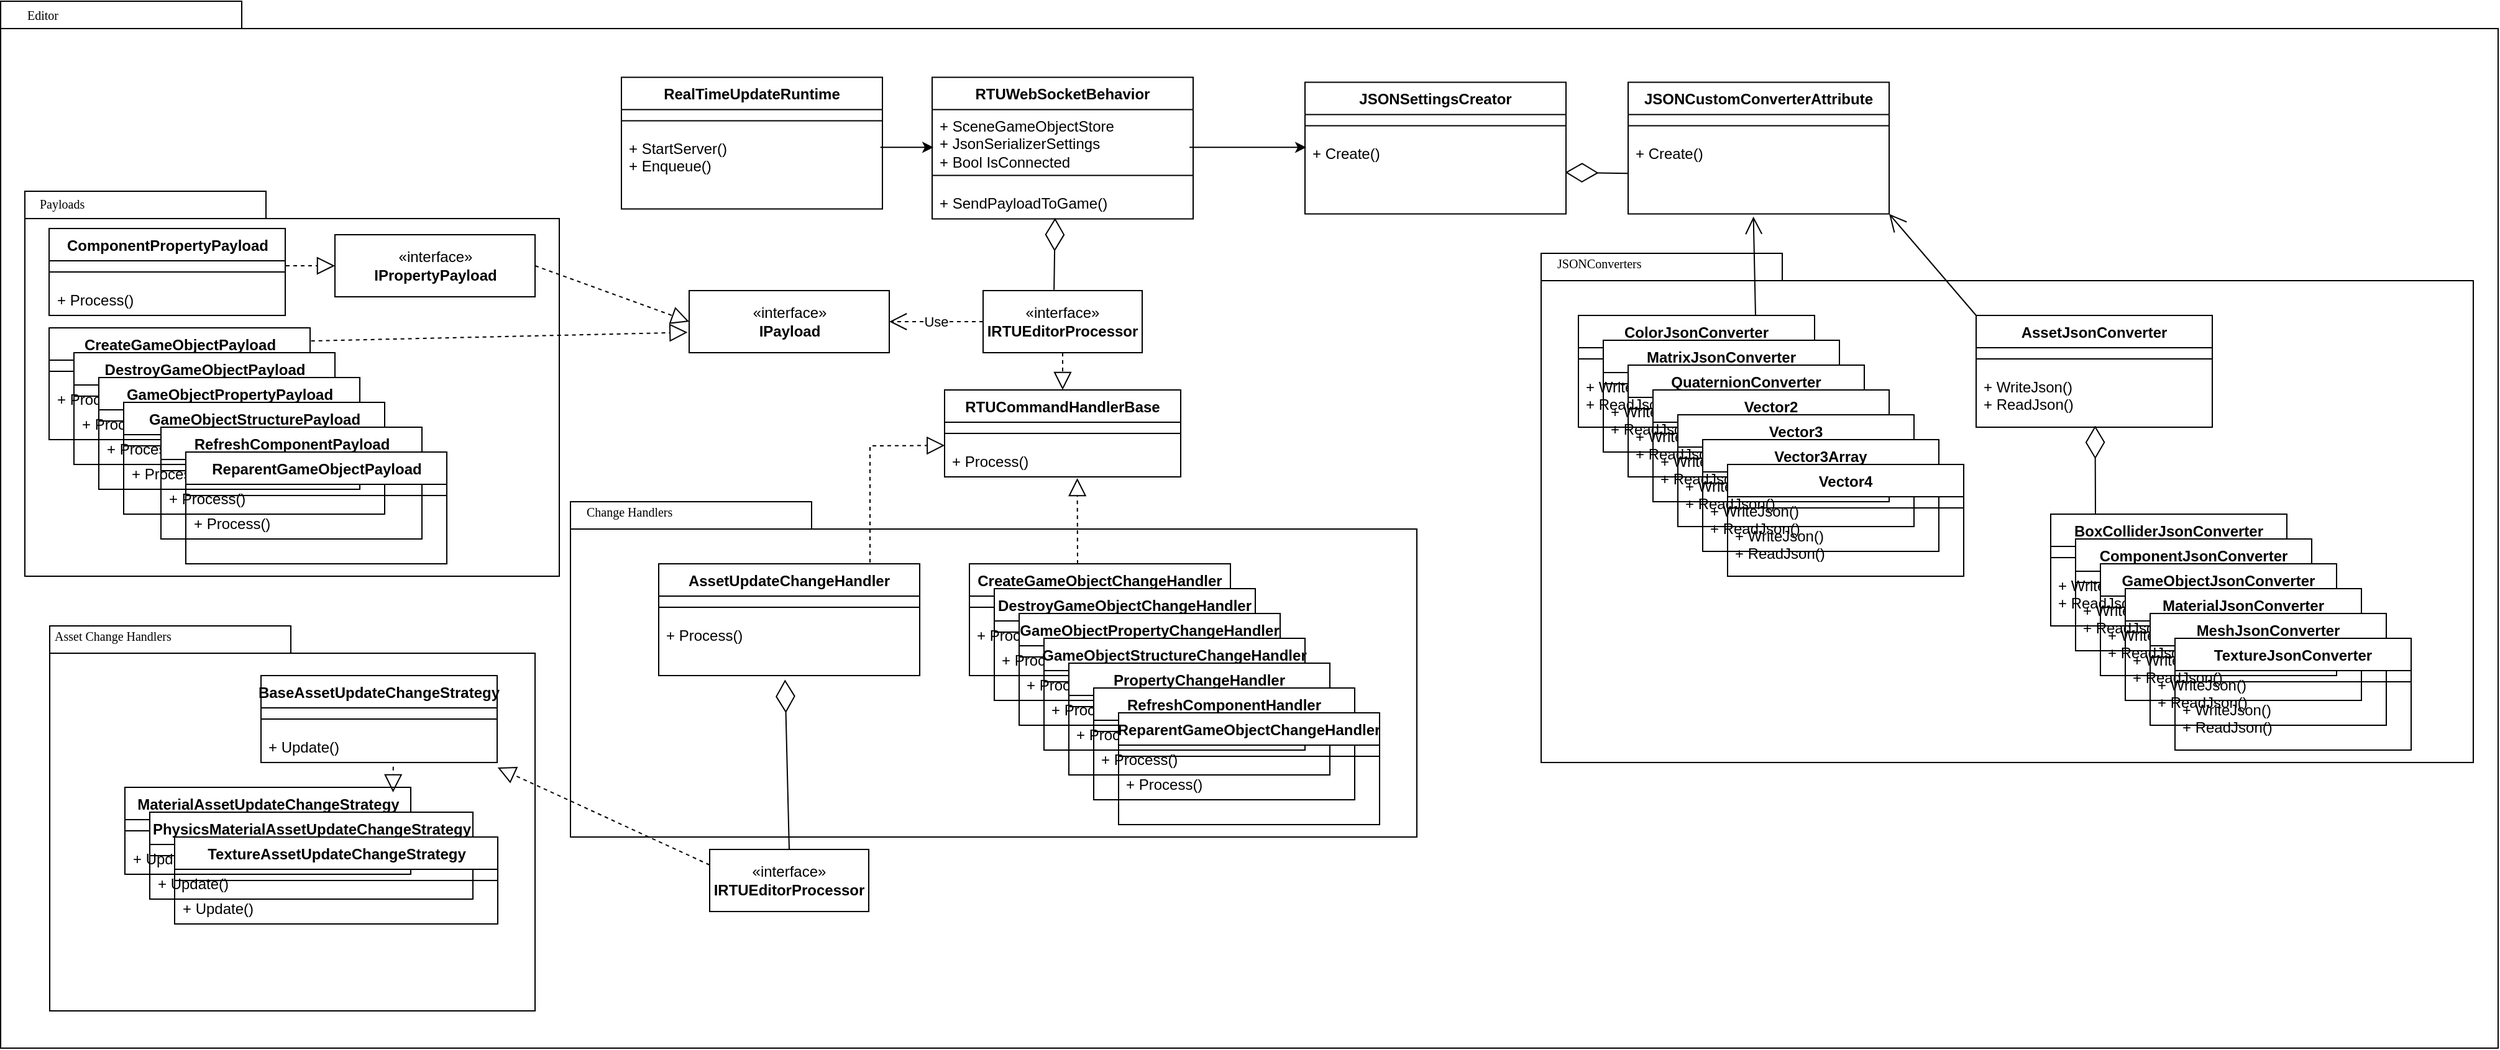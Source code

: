 <mxfile version="26.0.10">
  <diagram name="Page-1" id="b5b7bab2-c9e2-2cf4-8b2a-24fd1a2a6d21">
    <mxGraphModel dx="3790" dy="1629" grid="1" gridSize="10" guides="1" tooltips="1" connect="1" arrows="1" fold="1" page="1" pageScale="1" pageWidth="827" pageHeight="1169" background="none" math="0" shadow="0">
      <root>
        <mxCell id="0" />
        <mxCell id="1" parent="0" />
        <mxCell id="WaQflnwVFew0q5h23o7o-113" value="" style="shape=folder;fontStyle=1;spacingTop=10;tabWidth=194;tabHeight=22;tabPosition=left;html=1;rounded=0;shadow=0;comic=0;labelBackgroundColor=none;strokeWidth=1;fillColor=none;fontFamily=Verdana;fontSize=10;align=center;movable=1;resizable=1;rotatable=1;deletable=1;editable=1;locked=0;connectable=1;" vertex="1" parent="1">
          <mxGeometry x="-270" y="580" width="390.5" height="310" as="geometry" />
        </mxCell>
        <mxCell id="WaQflnwVFew0q5h23o7o-195" value="" style="shape=folder;fontStyle=1;spacingTop=10;tabWidth=194;tabHeight=22;tabPosition=left;html=1;rounded=0;shadow=0;comic=0;labelBackgroundColor=none;strokeWidth=1;fillColor=none;fontFamily=Verdana;fontSize=10;align=center;movable=0;resizable=0;rotatable=0;deletable=0;editable=0;locked=1;connectable=0;" vertex="1" parent="1">
          <mxGeometry x="930" y="280" width="750" height="410" as="geometry" />
        </mxCell>
        <mxCell id="WaQflnwVFew0q5h23o7o-71" value="" style="shape=folder;fontStyle=1;spacingTop=10;tabWidth=194;tabHeight=22;tabPosition=left;html=1;rounded=0;shadow=0;comic=0;labelBackgroundColor=none;strokeWidth=1;fillColor=none;fontFamily=Verdana;fontSize=10;align=center;movable=1;resizable=1;rotatable=1;deletable=1;editable=1;locked=0;connectable=1;" vertex="1" parent="1">
          <mxGeometry x="149" y="480" width="681" height="270" as="geometry" />
        </mxCell>
        <mxCell id="6e0c8c40b5770093-73" value="Editor" style="text;html=1;align=left;verticalAlign=top;spacingTop=-4;fontSize=10;fontFamily=Verdana" parent="1" vertex="1">
          <mxGeometry x="-290.5" y="80" width="130" height="20" as="geometry" />
        </mxCell>
        <mxCell id="B_j9U9ZkKT3MH9YH2jLF-1" value="RTUWebSocketBehavior" style="swimlane;fontStyle=1;align=center;verticalAlign=top;childLayout=stackLayout;horizontal=1;startSize=26;horizontalStack=0;resizeParent=1;resizeParentMax=0;resizeLast=0;collapsible=1;marginBottom=0;whiteSpace=wrap;html=1;" parent="1" vertex="1">
          <mxGeometry x="440" y="138.25" width="210" height="114" as="geometry" />
        </mxCell>
        <mxCell id="B_j9U9ZkKT3MH9YH2jLF-2" value="+ SceneGameObjectStore&lt;div&gt;+ JsonSerializerSettings&lt;br&gt;&lt;div&gt;+ Bool IsConnected&lt;/div&gt;&lt;/div&gt;" style="text;strokeColor=none;fillColor=none;align=left;verticalAlign=top;spacingLeft=4;spacingRight=4;overflow=hidden;rotatable=0;points=[[0,0.5],[1,0.5]];portConstraint=eastwest;whiteSpace=wrap;html=1;" parent="B_j9U9ZkKT3MH9YH2jLF-1" vertex="1">
          <mxGeometry y="26" width="210" height="44" as="geometry" />
        </mxCell>
        <mxCell id="B_j9U9ZkKT3MH9YH2jLF-3" value="" style="line;strokeWidth=1;fillColor=none;align=left;verticalAlign=middle;spacingTop=-1;spacingLeft=3;spacingRight=3;rotatable=0;labelPosition=right;points=[];portConstraint=eastwest;strokeColor=inherit;" parent="B_j9U9ZkKT3MH9YH2jLF-1" vertex="1">
          <mxGeometry y="70" width="210" height="18" as="geometry" />
        </mxCell>
        <mxCell id="B_j9U9ZkKT3MH9YH2jLF-4" value="+ SendPayloadToGame()" style="text;strokeColor=none;fillColor=none;align=left;verticalAlign=top;spacingLeft=4;spacingRight=4;overflow=hidden;rotatable=0;points=[[0,0.5],[1,0.5]];portConstraint=eastwest;whiteSpace=wrap;html=1;" parent="B_j9U9ZkKT3MH9YH2jLF-1" vertex="1">
          <mxGeometry y="88" width="210" height="26" as="geometry" />
        </mxCell>
        <mxCell id="B_j9U9ZkKT3MH9YH2jLF-9" value="RealTimeUpdateRuntime" style="swimlane;fontStyle=1;align=center;verticalAlign=top;childLayout=stackLayout;horizontal=1;startSize=26;horizontalStack=0;resizeParent=1;resizeParentMax=0;resizeLast=0;collapsible=1;marginBottom=0;whiteSpace=wrap;html=1;" parent="1" vertex="1">
          <mxGeometry x="190" y="138.25" width="210" height="106" as="geometry" />
        </mxCell>
        <mxCell id="B_j9U9ZkKT3MH9YH2jLF-11" value="" style="line;strokeWidth=1;fillColor=none;align=left;verticalAlign=middle;spacingTop=-1;spacingLeft=3;spacingRight=3;rotatable=0;labelPosition=right;points=[];portConstraint=eastwest;strokeColor=inherit;" parent="B_j9U9ZkKT3MH9YH2jLF-9" vertex="1">
          <mxGeometry y="26" width="210" height="18" as="geometry" />
        </mxCell>
        <mxCell id="B_j9U9ZkKT3MH9YH2jLF-12" value="+ StartServer()&lt;div&gt;+&amp;nbsp;Enqueue()&lt;/div&gt;" style="text;strokeColor=none;fillColor=none;align=left;verticalAlign=top;spacingLeft=4;spacingRight=4;overflow=hidden;rotatable=0;points=[[0,0.5],[1,0.5]];portConstraint=eastwest;whiteSpace=wrap;html=1;" parent="B_j9U9ZkKT3MH9YH2jLF-9" vertex="1">
          <mxGeometry y="44" width="210" height="62" as="geometry" />
        </mxCell>
        <mxCell id="YNcN27YD7fx48CAJPcOb-6" value="" style="shape=folder;fontStyle=1;spacingTop=10;tabWidth=194;tabHeight=22;tabPosition=left;html=1;rounded=0;shadow=0;comic=0;labelBackgroundColor=none;strokeWidth=1;fillColor=none;fontFamily=Verdana;fontSize=10;align=center;" parent="1" vertex="1">
          <mxGeometry x="-290" y="230" width="430" height="310" as="geometry" />
        </mxCell>
        <mxCell id="WaQflnwVFew0q5h23o7o-1" value="" style="endArrow=classic;html=1;rounded=0;exitX=0.992;exitY=0.2;exitDx=0;exitDy=0;exitPerimeter=0;entryX=0.005;entryY=0.691;entryDx=0;entryDy=0;entryPerimeter=0;" edge="1" parent="1" source="B_j9U9ZkKT3MH9YH2jLF-12" target="B_j9U9ZkKT3MH9YH2jLF-2">
          <mxGeometry width="50" height="50" relative="1" as="geometry">
            <mxPoint x="720" y="440" as="sourcePoint" />
            <mxPoint x="770" y="390" as="targetPoint" />
          </mxGeometry>
        </mxCell>
        <mxCell id="WaQflnwVFew0q5h23o7o-2" value="" style="endArrow=classic;html=1;rounded=0;exitX=0.986;exitY=0.691;exitDx=0;exitDy=0;exitPerimeter=0;entryX=0.005;entryY=0.136;entryDx=0;entryDy=0;entryPerimeter=0;" edge="1" parent="1" source="B_j9U9ZkKT3MH9YH2jLF-2" target="WaQflnwVFew0q5h23o7o-5">
          <mxGeometry width="50" height="50" relative="1" as="geometry">
            <mxPoint x="720" y="440" as="sourcePoint" />
            <mxPoint x="720" y="200" as="targetPoint" />
          </mxGeometry>
        </mxCell>
        <mxCell id="WaQflnwVFew0q5h23o7o-3" value="JSONSettingsCreator" style="swimlane;fontStyle=1;align=center;verticalAlign=top;childLayout=stackLayout;horizontal=1;startSize=26;horizontalStack=0;resizeParent=1;resizeParentMax=0;resizeLast=0;collapsible=1;marginBottom=0;whiteSpace=wrap;html=1;" vertex="1" parent="1">
          <mxGeometry x="740" y="142.25" width="210" height="106" as="geometry" />
        </mxCell>
        <mxCell id="WaQflnwVFew0q5h23o7o-4" value="" style="line;strokeWidth=1;fillColor=none;align=left;verticalAlign=middle;spacingTop=-1;spacingLeft=3;spacingRight=3;rotatable=0;labelPosition=right;points=[];portConstraint=eastwest;strokeColor=inherit;" vertex="1" parent="WaQflnwVFew0q5h23o7o-3">
          <mxGeometry y="26" width="210" height="18" as="geometry" />
        </mxCell>
        <mxCell id="WaQflnwVFew0q5h23o7o-5" value="+ Create()" style="text;strokeColor=none;fillColor=none;align=left;verticalAlign=top;spacingLeft=4;spacingRight=4;overflow=hidden;rotatable=0;points=[[0,0.5],[1,0.5]];portConstraint=eastwest;whiteSpace=wrap;html=1;" vertex="1" parent="WaQflnwVFew0q5h23o7o-3">
          <mxGeometry y="44" width="210" height="62" as="geometry" />
        </mxCell>
        <mxCell id="WaQflnwVFew0q5h23o7o-7" value="" style="endArrow=diamondThin;endFill=0;endSize=24;html=1;rounded=0;entryX=0.997;entryY=0.461;entryDx=0;entryDy=0;entryPerimeter=0;" edge="1" parent="1" source="WaQflnwVFew0q5h23o7o-10" target="WaQflnwVFew0q5h23o7o-5">
          <mxGeometry width="160" relative="1" as="geometry">
            <mxPoint x="932" y="274" as="sourcePoint" />
            <mxPoint x="934" y="380" as="targetPoint" />
          </mxGeometry>
        </mxCell>
        <mxCell id="WaQflnwVFew0q5h23o7o-8" value="JSONCustomConverterAttribute" style="swimlane;fontStyle=1;align=center;verticalAlign=top;childLayout=stackLayout;horizontal=1;startSize=26;horizontalStack=0;resizeParent=1;resizeParentMax=0;resizeLast=0;collapsible=1;marginBottom=0;whiteSpace=wrap;html=1;" vertex="1" parent="1">
          <mxGeometry x="1000" y="142.25" width="210" height="106" as="geometry" />
        </mxCell>
        <mxCell id="WaQflnwVFew0q5h23o7o-9" value="" style="line;strokeWidth=1;fillColor=none;align=left;verticalAlign=middle;spacingTop=-1;spacingLeft=3;spacingRight=3;rotatable=0;labelPosition=right;points=[];portConstraint=eastwest;strokeColor=inherit;" vertex="1" parent="WaQflnwVFew0q5h23o7o-8">
          <mxGeometry y="26" width="210" height="18" as="geometry" />
        </mxCell>
        <mxCell id="WaQflnwVFew0q5h23o7o-10" value="+ Create()" style="text;strokeColor=none;fillColor=none;align=left;verticalAlign=top;spacingLeft=4;spacingRight=4;overflow=hidden;rotatable=0;points=[[0,0.5],[1,0.5]];portConstraint=eastwest;whiteSpace=wrap;html=1;" vertex="1" parent="WaQflnwVFew0q5h23o7o-8">
          <mxGeometry y="44" width="210" height="62" as="geometry" />
        </mxCell>
        <mxCell id="WaQflnwVFew0q5h23o7o-11" value="«interface»&lt;br&gt;&lt;b&gt;IRTUEditorProcessor&lt;/b&gt;" style="html=1;whiteSpace=wrap;" vertex="1" parent="1">
          <mxGeometry x="481" y="310" width="128" height="50" as="geometry" />
        </mxCell>
        <mxCell id="WaQflnwVFew0q5h23o7o-12" value="" style="endArrow=diamondThin;endFill=0;endSize=24;html=1;rounded=0;entryX=0.471;entryY=0.97;entryDx=0;entryDy=0;entryPerimeter=0;exitX=0.446;exitY=-0.012;exitDx=0;exitDy=0;exitPerimeter=0;" edge="1" parent="1" target="B_j9U9ZkKT3MH9YH2jLF-4" source="WaQflnwVFew0q5h23o7o-11">
          <mxGeometry width="160" relative="1" as="geometry">
            <mxPoint x="610" y="290" as="sourcePoint" />
            <mxPoint x="545" y="320" as="targetPoint" />
          </mxGeometry>
        </mxCell>
        <mxCell id="WaQflnwVFew0q5h23o7o-15" value="" style="endArrow=block;dashed=1;endFill=0;endSize=12;html=1;rounded=0;entryX=0.5;entryY=0;entryDx=0;entryDy=0;exitX=0.5;exitY=1;exitDx=0;exitDy=0;" edge="1" parent="1" source="WaQflnwVFew0q5h23o7o-11" target="WaQflnwVFew0q5h23o7o-16">
          <mxGeometry width="160" relative="1" as="geometry">
            <mxPoint x="527.701" y="323.35" as="sourcePoint" />
            <mxPoint x="538.344" y="400" as="targetPoint" />
          </mxGeometry>
        </mxCell>
        <mxCell id="WaQflnwVFew0q5h23o7o-16" value="RTUCommandHandlerBase" style="swimlane;fontStyle=1;align=center;verticalAlign=top;childLayout=stackLayout;horizontal=1;startSize=26;horizontalStack=0;resizeParent=1;resizeParentMax=0;resizeLast=0;collapsible=1;marginBottom=0;whiteSpace=wrap;html=1;" vertex="1" parent="1">
          <mxGeometry x="450" y="390" width="190" height="70" as="geometry" />
        </mxCell>
        <mxCell id="WaQflnwVFew0q5h23o7o-17" value="" style="line;strokeWidth=1;fillColor=none;align=left;verticalAlign=middle;spacingTop=-1;spacingLeft=3;spacingRight=3;rotatable=0;labelPosition=right;points=[];portConstraint=eastwest;strokeColor=inherit;" vertex="1" parent="WaQflnwVFew0q5h23o7o-16">
          <mxGeometry y="26" width="190" height="18" as="geometry" />
        </mxCell>
        <mxCell id="WaQflnwVFew0q5h23o7o-18" value="+ Process()" style="text;strokeColor=none;fillColor=none;align=left;verticalAlign=top;spacingLeft=4;spacingRight=4;overflow=hidden;rotatable=0;points=[[0,0.5],[1,0.5]];portConstraint=eastwest;whiteSpace=wrap;html=1;" vertex="1" parent="WaQflnwVFew0q5h23o7o-16">
          <mxGeometry y="44" width="190" height="26" as="geometry" />
        </mxCell>
        <mxCell id="WaQflnwVFew0q5h23o7o-19" value="AssetUpdateChangeHandler" style="swimlane;fontStyle=1;align=center;verticalAlign=top;childLayout=stackLayout;horizontal=1;startSize=26;horizontalStack=0;resizeParent=1;resizeParentMax=0;resizeLast=0;collapsible=1;marginBottom=0;whiteSpace=wrap;html=1;" vertex="1" parent="1">
          <mxGeometry x="220" y="530" width="210" height="90" as="geometry" />
        </mxCell>
        <mxCell id="WaQflnwVFew0q5h23o7o-20" value="" style="line;strokeWidth=1;fillColor=none;align=left;verticalAlign=middle;spacingTop=-1;spacingLeft=3;spacingRight=3;rotatable=0;labelPosition=right;points=[];portConstraint=eastwest;strokeColor=inherit;" vertex="1" parent="WaQflnwVFew0q5h23o7o-19">
          <mxGeometry y="26" width="210" height="18" as="geometry" />
        </mxCell>
        <mxCell id="WaQflnwVFew0q5h23o7o-21" value="+ Process()" style="text;strokeColor=none;fillColor=none;align=left;verticalAlign=top;spacingLeft=4;spacingRight=4;overflow=hidden;rotatable=0;points=[[0,0.5],[1,0.5]];portConstraint=eastwest;whiteSpace=wrap;html=1;" vertex="1" parent="WaQflnwVFew0q5h23o7o-19">
          <mxGeometry y="44" width="210" height="46" as="geometry" />
        </mxCell>
        <mxCell id="WaQflnwVFew0q5h23o7o-22" value="CreateGameObjectChangeHandler" style="swimlane;fontStyle=1;align=center;verticalAlign=top;childLayout=stackLayout;horizontal=1;startSize=26;horizontalStack=0;resizeParent=1;resizeParentMax=0;resizeLast=0;collapsible=1;marginBottom=0;whiteSpace=wrap;html=1;" vertex="1" parent="1">
          <mxGeometry x="470" y="530" width="210" height="90" as="geometry" />
        </mxCell>
        <mxCell id="WaQflnwVFew0q5h23o7o-23" value="" style="line;strokeWidth=1;fillColor=none;align=left;verticalAlign=middle;spacingTop=-1;spacingLeft=3;spacingRight=3;rotatable=0;labelPosition=right;points=[];portConstraint=eastwest;strokeColor=inherit;" vertex="1" parent="WaQflnwVFew0q5h23o7o-22">
          <mxGeometry y="26" width="210" height="18" as="geometry" />
        </mxCell>
        <mxCell id="WaQflnwVFew0q5h23o7o-24" value="+ Process()" style="text;strokeColor=none;fillColor=none;align=left;verticalAlign=top;spacingLeft=4;spacingRight=4;overflow=hidden;rotatable=0;points=[[0,0.5],[1,0.5]];portConstraint=eastwest;whiteSpace=wrap;html=1;" vertex="1" parent="WaQflnwVFew0q5h23o7o-22">
          <mxGeometry y="44" width="210" height="46" as="geometry" />
        </mxCell>
        <mxCell id="WaQflnwVFew0q5h23o7o-37" value="DestroyGameObjectChangeHandler" style="swimlane;fontStyle=1;align=center;verticalAlign=top;childLayout=stackLayout;horizontal=1;startSize=26;horizontalStack=0;resizeParent=1;resizeParentMax=0;resizeLast=0;collapsible=1;marginBottom=0;whiteSpace=wrap;html=1;" vertex="1" parent="1">
          <mxGeometry x="490" y="550" width="210" height="90" as="geometry" />
        </mxCell>
        <mxCell id="WaQflnwVFew0q5h23o7o-38" value="" style="line;strokeWidth=1;fillColor=none;align=left;verticalAlign=middle;spacingTop=-1;spacingLeft=3;spacingRight=3;rotatable=0;labelPosition=right;points=[];portConstraint=eastwest;strokeColor=inherit;" vertex="1" parent="WaQflnwVFew0q5h23o7o-37">
          <mxGeometry y="26" width="210" height="18" as="geometry" />
        </mxCell>
        <mxCell id="WaQflnwVFew0q5h23o7o-39" value="+ Process()" style="text;strokeColor=none;fillColor=none;align=left;verticalAlign=top;spacingLeft=4;spacingRight=4;overflow=hidden;rotatable=0;points=[[0,0.5],[1,0.5]];portConstraint=eastwest;whiteSpace=wrap;html=1;" vertex="1" parent="WaQflnwVFew0q5h23o7o-37">
          <mxGeometry y="44" width="210" height="46" as="geometry" />
        </mxCell>
        <mxCell id="WaQflnwVFew0q5h23o7o-43" value="GameObjectPropertyChangeHandler" style="swimlane;fontStyle=1;align=center;verticalAlign=top;childLayout=stackLayout;horizontal=1;startSize=26;horizontalStack=0;resizeParent=1;resizeParentMax=0;resizeLast=0;collapsible=1;marginBottom=0;whiteSpace=wrap;html=1;" vertex="1" parent="1">
          <mxGeometry x="510" y="570" width="210" height="90" as="geometry" />
        </mxCell>
        <mxCell id="WaQflnwVFew0q5h23o7o-44" value="" style="line;strokeWidth=1;fillColor=none;align=left;verticalAlign=middle;spacingTop=-1;spacingLeft=3;spacingRight=3;rotatable=0;labelPosition=right;points=[];portConstraint=eastwest;strokeColor=inherit;" vertex="1" parent="WaQflnwVFew0q5h23o7o-43">
          <mxGeometry y="26" width="210" height="18" as="geometry" />
        </mxCell>
        <mxCell id="WaQflnwVFew0q5h23o7o-45" value="+ Process()" style="text;strokeColor=none;fillColor=none;align=left;verticalAlign=top;spacingLeft=4;spacingRight=4;overflow=hidden;rotatable=0;points=[[0,0.5],[1,0.5]];portConstraint=eastwest;whiteSpace=wrap;html=1;" vertex="1" parent="WaQflnwVFew0q5h23o7o-43">
          <mxGeometry y="44" width="210" height="46" as="geometry" />
        </mxCell>
        <mxCell id="WaQflnwVFew0q5h23o7o-49" value="GameObjectStructureChangeHandler" style="swimlane;fontStyle=1;align=center;verticalAlign=top;childLayout=stackLayout;horizontal=1;startSize=26;horizontalStack=0;resizeParent=1;resizeParentMax=0;resizeLast=0;collapsible=1;marginBottom=0;whiteSpace=wrap;html=1;" vertex="1" parent="1">
          <mxGeometry x="530" y="590" width="210" height="90" as="geometry" />
        </mxCell>
        <mxCell id="WaQflnwVFew0q5h23o7o-50" value="" style="line;strokeWidth=1;fillColor=none;align=left;verticalAlign=middle;spacingTop=-1;spacingLeft=3;spacingRight=3;rotatable=0;labelPosition=right;points=[];portConstraint=eastwest;strokeColor=inherit;" vertex="1" parent="WaQflnwVFew0q5h23o7o-49">
          <mxGeometry y="26" width="210" height="18" as="geometry" />
        </mxCell>
        <mxCell id="WaQflnwVFew0q5h23o7o-51" value="+ Process()" style="text;strokeColor=none;fillColor=none;align=left;verticalAlign=top;spacingLeft=4;spacingRight=4;overflow=hidden;rotatable=0;points=[[0,0.5],[1,0.5]];portConstraint=eastwest;whiteSpace=wrap;html=1;" vertex="1" parent="WaQflnwVFew0q5h23o7o-49">
          <mxGeometry y="44" width="210" height="46" as="geometry" />
        </mxCell>
        <mxCell id="WaQflnwVFew0q5h23o7o-55" value="PropertyChangeHandler" style="swimlane;fontStyle=1;align=center;verticalAlign=top;childLayout=stackLayout;horizontal=1;startSize=26;horizontalStack=0;resizeParent=1;resizeParentMax=0;resizeLast=0;collapsible=1;marginBottom=0;whiteSpace=wrap;html=1;" vertex="1" parent="1">
          <mxGeometry x="550" y="610" width="210" height="90" as="geometry" />
        </mxCell>
        <mxCell id="WaQflnwVFew0q5h23o7o-56" value="" style="line;strokeWidth=1;fillColor=none;align=left;verticalAlign=middle;spacingTop=-1;spacingLeft=3;spacingRight=3;rotatable=0;labelPosition=right;points=[];portConstraint=eastwest;strokeColor=inherit;" vertex="1" parent="WaQflnwVFew0q5h23o7o-55">
          <mxGeometry y="26" width="210" height="18" as="geometry" />
        </mxCell>
        <mxCell id="WaQflnwVFew0q5h23o7o-57" value="+ Process()" style="text;strokeColor=none;fillColor=none;align=left;verticalAlign=top;spacingLeft=4;spacingRight=4;overflow=hidden;rotatable=0;points=[[0,0.5],[1,0.5]];portConstraint=eastwest;whiteSpace=wrap;html=1;" vertex="1" parent="WaQflnwVFew0q5h23o7o-55">
          <mxGeometry y="44" width="210" height="46" as="geometry" />
        </mxCell>
        <mxCell id="WaQflnwVFew0q5h23o7o-61" value="RefreshComponentHandler" style="swimlane;fontStyle=1;align=center;verticalAlign=top;childLayout=stackLayout;horizontal=1;startSize=26;horizontalStack=0;resizeParent=1;resizeParentMax=0;resizeLast=0;collapsible=1;marginBottom=0;whiteSpace=wrap;html=1;" vertex="1" parent="1">
          <mxGeometry x="570" y="630" width="210" height="90" as="geometry" />
        </mxCell>
        <mxCell id="WaQflnwVFew0q5h23o7o-62" value="" style="line;strokeWidth=1;fillColor=none;align=left;verticalAlign=middle;spacingTop=-1;spacingLeft=3;spacingRight=3;rotatable=0;labelPosition=right;points=[];portConstraint=eastwest;strokeColor=inherit;" vertex="1" parent="WaQflnwVFew0q5h23o7o-61">
          <mxGeometry y="26" width="210" height="18" as="geometry" />
        </mxCell>
        <mxCell id="WaQflnwVFew0q5h23o7o-63" value="+ Process()" style="text;strokeColor=none;fillColor=none;align=left;verticalAlign=top;spacingLeft=4;spacingRight=4;overflow=hidden;rotatable=0;points=[[0,0.5],[1,0.5]];portConstraint=eastwest;whiteSpace=wrap;html=1;" vertex="1" parent="WaQflnwVFew0q5h23o7o-61">
          <mxGeometry y="44" width="210" height="46" as="geometry" />
        </mxCell>
        <mxCell id="WaQflnwVFew0q5h23o7o-67" value="ReparentGameObjectChangeHandler" style="swimlane;fontStyle=1;align=center;verticalAlign=top;childLayout=stackLayout;horizontal=1;startSize=26;horizontalStack=0;resizeParent=1;resizeParentMax=0;resizeLast=0;collapsible=1;marginBottom=0;whiteSpace=wrap;html=1;" vertex="1" parent="1">
          <mxGeometry x="590" y="650" width="210" height="90" as="geometry" />
        </mxCell>
        <mxCell id="WaQflnwVFew0q5h23o7o-68" value="" style="line;strokeWidth=1;fillColor=none;align=left;verticalAlign=middle;spacingTop=-1;spacingLeft=3;spacingRight=3;rotatable=0;labelPosition=right;points=[];portConstraint=eastwest;strokeColor=inherit;" vertex="1" parent="WaQflnwVFew0q5h23o7o-67">
          <mxGeometry y="26" width="210" height="18" as="geometry" />
        </mxCell>
        <mxCell id="WaQflnwVFew0q5h23o7o-69" value="+ Process()" style="text;strokeColor=none;fillColor=none;align=left;verticalAlign=top;spacingLeft=4;spacingRight=4;overflow=hidden;rotatable=0;points=[[0,0.5],[1,0.5]];portConstraint=eastwest;whiteSpace=wrap;html=1;" vertex="1" parent="WaQflnwVFew0q5h23o7o-67">
          <mxGeometry y="44" width="210" height="46" as="geometry" />
        </mxCell>
        <mxCell id="WaQflnwVFew0q5h23o7o-72" value="Change Handlers" style="text;html=1;align=left;verticalAlign=top;spacingTop=-4;fontSize=10;fontFamily=Verdana" vertex="1" parent="1">
          <mxGeometry x="160" y="480" width="150" height="20" as="geometry" />
        </mxCell>
        <mxCell id="WaQflnwVFew0q5h23o7o-80" value="" style="endArrow=block;dashed=1;endFill=0;endSize=12;html=1;rounded=0;exitX=0.5;exitY=0;exitDx=0;exitDy=0;entryX=0.001;entryY=0.027;entryDx=0;entryDy=0;entryPerimeter=0;" edge="1" parent="1" source="WaQflnwVFew0q5h23o7o-19" target="WaQflnwVFew0q5h23o7o-18">
          <mxGeometry width="160" relative="1" as="geometry">
            <mxPoint x="376" y="460" as="sourcePoint" />
            <mxPoint x="414" y="460" as="targetPoint" />
            <Array as="points">
              <mxPoint x="390" y="530" />
              <mxPoint x="390" y="435" />
            </Array>
          </mxGeometry>
        </mxCell>
        <mxCell id="WaQflnwVFew0q5h23o7o-81" value="" style="endArrow=block;dashed=1;endFill=0;endSize=12;html=1;rounded=0;entryX=0.562;entryY=1.038;entryDx=0;entryDy=0;entryPerimeter=0;" edge="1" parent="1" target="WaQflnwVFew0q5h23o7o-18">
          <mxGeometry width="160" relative="1" as="geometry">
            <mxPoint x="557" y="530" as="sourcePoint" />
            <mxPoint x="594" y="489.71" as="targetPoint" />
          </mxGeometry>
        </mxCell>
        <mxCell id="WaQflnwVFew0q5h23o7o-82" value="" style="endArrow=diamondThin;endFill=0;endSize=24;html=1;rounded=0;entryX=0.484;entryY=1.071;entryDx=0;entryDy=0;entryPerimeter=0;exitX=0.5;exitY=0;exitDx=0;exitDy=0;" edge="1" parent="1" source="WaQflnwVFew0q5h23o7o-83" target="WaQflnwVFew0q5h23o7o-21">
          <mxGeometry width="160" relative="1" as="geometry">
            <mxPoint x="325" y="850" as="sourcePoint" />
            <mxPoint x="220" y="426" as="targetPoint" />
          </mxGeometry>
        </mxCell>
        <mxCell id="WaQflnwVFew0q5h23o7o-83" value="«interface»&lt;br&gt;&lt;b&gt;IRTUEditorProcessor&lt;/b&gt;" style="html=1;whiteSpace=wrap;" vertex="1" parent="1">
          <mxGeometry x="261" y="760" width="128" height="50" as="geometry" />
        </mxCell>
        <mxCell id="WaQflnwVFew0q5h23o7o-84" value="BaseAssetUpdateChangeStrategy" style="swimlane;fontStyle=1;align=center;verticalAlign=top;childLayout=stackLayout;horizontal=1;startSize=26;horizontalStack=0;resizeParent=1;resizeParentMax=0;resizeLast=0;collapsible=1;marginBottom=0;whiteSpace=wrap;html=1;" vertex="1" parent="1">
          <mxGeometry x="-100" y="620" width="190" height="70" as="geometry" />
        </mxCell>
        <mxCell id="WaQflnwVFew0q5h23o7o-85" value="" style="line;strokeWidth=1;fillColor=none;align=left;verticalAlign=middle;spacingTop=-1;spacingLeft=3;spacingRight=3;rotatable=0;labelPosition=right;points=[];portConstraint=eastwest;strokeColor=inherit;" vertex="1" parent="WaQflnwVFew0q5h23o7o-84">
          <mxGeometry y="26" width="190" height="18" as="geometry" />
        </mxCell>
        <mxCell id="WaQflnwVFew0q5h23o7o-86" value="+ Update()" style="text;strokeColor=none;fillColor=none;align=left;verticalAlign=top;spacingLeft=4;spacingRight=4;overflow=hidden;rotatable=0;points=[[0,0.5],[1,0.5]];portConstraint=eastwest;whiteSpace=wrap;html=1;" vertex="1" parent="WaQflnwVFew0q5h23o7o-84">
          <mxGeometry y="44" width="190" height="26" as="geometry" />
        </mxCell>
        <mxCell id="WaQflnwVFew0q5h23o7o-87" value="" style="endArrow=block;dashed=1;endFill=0;endSize=12;html=1;rounded=0;entryX=1.002;entryY=1.154;entryDx=0;entryDy=0;exitX=0;exitY=0.25;exitDx=0;exitDy=0;entryPerimeter=0;" edge="1" parent="1" source="WaQflnwVFew0q5h23o7o-83" target="WaQflnwVFew0q5h23o7o-86">
          <mxGeometry width="160" relative="1" as="geometry">
            <mxPoint x="320" y="890" as="sourcePoint" />
            <mxPoint x="320" y="920" as="targetPoint" />
          </mxGeometry>
        </mxCell>
        <mxCell id="WaQflnwVFew0q5h23o7o-92" value="MaterialAssetUpdateChangeStrategy" style="swimlane;fontStyle=1;align=center;verticalAlign=top;childLayout=stackLayout;horizontal=1;startSize=26;horizontalStack=0;resizeParent=1;resizeParentMax=0;resizeLast=0;collapsible=1;marginBottom=0;whiteSpace=wrap;html=1;" vertex="1" parent="1">
          <mxGeometry x="-209.5" y="710" width="230" height="70" as="geometry" />
        </mxCell>
        <mxCell id="WaQflnwVFew0q5h23o7o-93" value="" style="line;strokeWidth=1;fillColor=none;align=left;verticalAlign=middle;spacingTop=-1;spacingLeft=3;spacingRight=3;rotatable=0;labelPosition=right;points=[];portConstraint=eastwest;strokeColor=inherit;" vertex="1" parent="WaQflnwVFew0q5h23o7o-92">
          <mxGeometry y="26" width="230" height="18" as="geometry" />
        </mxCell>
        <mxCell id="WaQflnwVFew0q5h23o7o-94" value="+ Update()" style="text;strokeColor=none;fillColor=none;align=left;verticalAlign=top;spacingLeft=4;spacingRight=4;overflow=hidden;rotatable=0;points=[[0,0.5],[1,0.5]];portConstraint=eastwest;whiteSpace=wrap;html=1;" vertex="1" parent="WaQflnwVFew0q5h23o7o-92">
          <mxGeometry y="44" width="230" height="26" as="geometry" />
        </mxCell>
        <mxCell id="WaQflnwVFew0q5h23o7o-104" value="PhysicsMaterialAssetUpdateChangeStrategy" style="swimlane;fontStyle=1;align=center;verticalAlign=top;childLayout=stackLayout;horizontal=1;startSize=26;horizontalStack=0;resizeParent=1;resizeParentMax=0;resizeLast=0;collapsible=1;marginBottom=0;whiteSpace=wrap;html=1;" vertex="1" parent="1">
          <mxGeometry x="-189.5" y="730" width="260" height="70" as="geometry" />
        </mxCell>
        <mxCell id="WaQflnwVFew0q5h23o7o-105" value="" style="line;strokeWidth=1;fillColor=none;align=left;verticalAlign=middle;spacingTop=-1;spacingLeft=3;spacingRight=3;rotatable=0;labelPosition=right;points=[];portConstraint=eastwest;strokeColor=inherit;" vertex="1" parent="WaQflnwVFew0q5h23o7o-104">
          <mxGeometry y="26" width="260" height="18" as="geometry" />
        </mxCell>
        <mxCell id="WaQflnwVFew0q5h23o7o-106" value="+ Update()" style="text;strokeColor=none;fillColor=none;align=left;verticalAlign=top;spacingLeft=4;spacingRight=4;overflow=hidden;rotatable=0;points=[[0,0.5],[1,0.5]];portConstraint=eastwest;whiteSpace=wrap;html=1;" vertex="1" parent="WaQflnwVFew0q5h23o7o-104">
          <mxGeometry y="44" width="260" height="26" as="geometry" />
        </mxCell>
        <mxCell id="WaQflnwVFew0q5h23o7o-110" value="TextureAssetUpdateChangeStrategy" style="swimlane;fontStyle=1;align=center;verticalAlign=top;childLayout=stackLayout;horizontal=1;startSize=26;horizontalStack=0;resizeParent=1;resizeParentMax=0;resizeLast=0;collapsible=1;marginBottom=0;whiteSpace=wrap;html=1;" vertex="1" parent="1">
          <mxGeometry x="-169.5" y="750" width="260" height="70" as="geometry" />
        </mxCell>
        <mxCell id="WaQflnwVFew0q5h23o7o-111" value="" style="line;strokeWidth=1;fillColor=none;align=left;verticalAlign=middle;spacingTop=-1;spacingLeft=3;spacingRight=3;rotatable=0;labelPosition=right;points=[];portConstraint=eastwest;strokeColor=inherit;" vertex="1" parent="WaQflnwVFew0q5h23o7o-110">
          <mxGeometry y="26" width="260" height="18" as="geometry" />
        </mxCell>
        <mxCell id="WaQflnwVFew0q5h23o7o-112" value="+ Update()" style="text;strokeColor=none;fillColor=none;align=left;verticalAlign=top;spacingLeft=4;spacingRight=4;overflow=hidden;rotatable=0;points=[[0,0.5],[1,0.5]];portConstraint=eastwest;whiteSpace=wrap;html=1;" vertex="1" parent="WaQflnwVFew0q5h23o7o-110">
          <mxGeometry y="44" width="260" height="26" as="geometry" />
        </mxCell>
        <mxCell id="WaQflnwVFew0q5h23o7o-114" value="Asset Change Handlers" style="text;html=1;align=left;verticalAlign=top;spacingTop=-4;fontSize=10;fontFamily=Verdana" vertex="1" parent="1">
          <mxGeometry x="-268.5" y="580" width="150" height="20" as="geometry" />
        </mxCell>
        <mxCell id="WaQflnwVFew0q5h23o7o-183" value="ColorJsonConverter" style="swimlane;fontStyle=1;align=center;verticalAlign=top;childLayout=stackLayout;horizontal=1;startSize=26;horizontalStack=0;resizeParent=1;resizeParentMax=0;resizeLast=0;collapsible=1;marginBottom=0;whiteSpace=wrap;html=1;" vertex="1" parent="1">
          <mxGeometry x="960" y="330" width="190" height="90" as="geometry" />
        </mxCell>
        <mxCell id="WaQflnwVFew0q5h23o7o-184" value="" style="line;strokeWidth=1;fillColor=none;align=left;verticalAlign=middle;spacingTop=-1;spacingLeft=3;spacingRight=3;rotatable=0;labelPosition=right;points=[];portConstraint=eastwest;strokeColor=inherit;" vertex="1" parent="WaQflnwVFew0q5h23o7o-183">
          <mxGeometry y="26" width="190" height="18" as="geometry" />
        </mxCell>
        <mxCell id="WaQflnwVFew0q5h23o7o-185" value="+ WriteJson()&lt;div&gt;+ ReadJson()&lt;/div&gt;" style="text;strokeColor=none;fillColor=none;align=left;verticalAlign=top;spacingLeft=4;spacingRight=4;overflow=hidden;rotatable=0;points=[[0,0.5],[1,0.5]];portConstraint=eastwest;whiteSpace=wrap;html=1;" vertex="1" parent="WaQflnwVFew0q5h23o7o-183">
          <mxGeometry y="44" width="190" height="46" as="geometry" />
        </mxCell>
        <mxCell id="WaQflnwVFew0q5h23o7o-196" value="JSONConverters" style="text;html=1;align=left;verticalAlign=top;spacingTop=-4;fontSize=10;fontFamily=Verdana" vertex="1" parent="1">
          <mxGeometry x="941" y="280" width="150" height="20" as="geometry" />
        </mxCell>
        <mxCell id="WaQflnwVFew0q5h23o7o-200" value="MatrixJsonConverter" style="swimlane;fontStyle=1;align=center;verticalAlign=top;childLayout=stackLayout;horizontal=1;startSize=26;horizontalStack=0;resizeParent=1;resizeParentMax=0;resizeLast=0;collapsible=1;marginBottom=0;whiteSpace=wrap;html=1;" vertex="1" parent="1">
          <mxGeometry x="980" y="350" width="190" height="90" as="geometry" />
        </mxCell>
        <mxCell id="WaQflnwVFew0q5h23o7o-201" value="" style="line;strokeWidth=1;fillColor=none;align=left;verticalAlign=middle;spacingTop=-1;spacingLeft=3;spacingRight=3;rotatable=0;labelPosition=right;points=[];portConstraint=eastwest;strokeColor=inherit;" vertex="1" parent="WaQflnwVFew0q5h23o7o-200">
          <mxGeometry y="26" width="190" height="18" as="geometry" />
        </mxCell>
        <mxCell id="WaQflnwVFew0q5h23o7o-202" value="+ WriteJson()&lt;div&gt;+ ReadJson()&lt;/div&gt;" style="text;strokeColor=none;fillColor=none;align=left;verticalAlign=top;spacingLeft=4;spacingRight=4;overflow=hidden;rotatable=0;points=[[0,0.5],[1,0.5]];portConstraint=eastwest;whiteSpace=wrap;html=1;" vertex="1" parent="WaQflnwVFew0q5h23o7o-200">
          <mxGeometry y="44" width="190" height="46" as="geometry" />
        </mxCell>
        <mxCell id="WaQflnwVFew0q5h23o7o-206" value="QuaternionConverter" style="swimlane;fontStyle=1;align=center;verticalAlign=top;childLayout=stackLayout;horizontal=1;startSize=26;horizontalStack=0;resizeParent=1;resizeParentMax=0;resizeLast=0;collapsible=1;marginBottom=0;whiteSpace=wrap;html=1;" vertex="1" parent="1">
          <mxGeometry x="1000" y="370" width="190" height="90" as="geometry" />
        </mxCell>
        <mxCell id="WaQflnwVFew0q5h23o7o-207" value="" style="line;strokeWidth=1;fillColor=none;align=left;verticalAlign=middle;spacingTop=-1;spacingLeft=3;spacingRight=3;rotatable=0;labelPosition=right;points=[];portConstraint=eastwest;strokeColor=inherit;" vertex="1" parent="WaQflnwVFew0q5h23o7o-206">
          <mxGeometry y="26" width="190" height="18" as="geometry" />
        </mxCell>
        <mxCell id="WaQflnwVFew0q5h23o7o-208" value="+ WriteJson()&lt;div&gt;+ ReadJson()&lt;/div&gt;" style="text;strokeColor=none;fillColor=none;align=left;verticalAlign=top;spacingLeft=4;spacingRight=4;overflow=hidden;rotatable=0;points=[[0,0.5],[1,0.5]];portConstraint=eastwest;whiteSpace=wrap;html=1;" vertex="1" parent="WaQflnwVFew0q5h23o7o-206">
          <mxGeometry y="44" width="190" height="46" as="geometry" />
        </mxCell>
        <mxCell id="WaQflnwVFew0q5h23o7o-212" value="Vector2" style="swimlane;fontStyle=1;align=center;verticalAlign=top;childLayout=stackLayout;horizontal=1;startSize=26;horizontalStack=0;resizeParent=1;resizeParentMax=0;resizeLast=0;collapsible=1;marginBottom=0;whiteSpace=wrap;html=1;" vertex="1" parent="1">
          <mxGeometry x="1020" y="390" width="190" height="90" as="geometry" />
        </mxCell>
        <mxCell id="WaQflnwVFew0q5h23o7o-213" value="" style="line;strokeWidth=1;fillColor=none;align=left;verticalAlign=middle;spacingTop=-1;spacingLeft=3;spacingRight=3;rotatable=0;labelPosition=right;points=[];portConstraint=eastwest;strokeColor=inherit;" vertex="1" parent="WaQflnwVFew0q5h23o7o-212">
          <mxGeometry y="26" width="190" height="18" as="geometry" />
        </mxCell>
        <mxCell id="WaQflnwVFew0q5h23o7o-214" value="+ WriteJson()&lt;div&gt;+ ReadJson()&lt;/div&gt;" style="text;strokeColor=none;fillColor=none;align=left;verticalAlign=top;spacingLeft=4;spacingRight=4;overflow=hidden;rotatable=0;points=[[0,0.5],[1,0.5]];portConstraint=eastwest;whiteSpace=wrap;html=1;" vertex="1" parent="WaQflnwVFew0q5h23o7o-212">
          <mxGeometry y="44" width="190" height="46" as="geometry" />
        </mxCell>
        <mxCell id="WaQflnwVFew0q5h23o7o-218" value="Vector3" style="swimlane;fontStyle=1;align=center;verticalAlign=top;childLayout=stackLayout;horizontal=1;startSize=26;horizontalStack=0;resizeParent=1;resizeParentMax=0;resizeLast=0;collapsible=1;marginBottom=0;whiteSpace=wrap;html=1;" vertex="1" parent="1">
          <mxGeometry x="1040" y="410" width="190" height="90" as="geometry" />
        </mxCell>
        <mxCell id="WaQflnwVFew0q5h23o7o-219" value="" style="line;strokeWidth=1;fillColor=none;align=left;verticalAlign=middle;spacingTop=-1;spacingLeft=3;spacingRight=3;rotatable=0;labelPosition=right;points=[];portConstraint=eastwest;strokeColor=inherit;" vertex="1" parent="WaQflnwVFew0q5h23o7o-218">
          <mxGeometry y="26" width="190" height="18" as="geometry" />
        </mxCell>
        <mxCell id="WaQflnwVFew0q5h23o7o-220" value="+ WriteJson()&lt;div&gt;+ ReadJson()&lt;/div&gt;" style="text;strokeColor=none;fillColor=none;align=left;verticalAlign=top;spacingLeft=4;spacingRight=4;overflow=hidden;rotatable=0;points=[[0,0.5],[1,0.5]];portConstraint=eastwest;whiteSpace=wrap;html=1;" vertex="1" parent="WaQflnwVFew0q5h23o7o-218">
          <mxGeometry y="44" width="190" height="46" as="geometry" />
        </mxCell>
        <mxCell id="WaQflnwVFew0q5h23o7o-224" value="Vector3Array" style="swimlane;fontStyle=1;align=center;verticalAlign=top;childLayout=stackLayout;horizontal=1;startSize=26;horizontalStack=0;resizeParent=1;resizeParentMax=0;resizeLast=0;collapsible=1;marginBottom=0;whiteSpace=wrap;html=1;" vertex="1" parent="1">
          <mxGeometry x="1060" y="430" width="190" height="90" as="geometry" />
        </mxCell>
        <mxCell id="WaQflnwVFew0q5h23o7o-225" value="" style="line;strokeWidth=1;fillColor=none;align=left;verticalAlign=middle;spacingTop=-1;spacingLeft=3;spacingRight=3;rotatable=0;labelPosition=right;points=[];portConstraint=eastwest;strokeColor=inherit;" vertex="1" parent="WaQflnwVFew0q5h23o7o-224">
          <mxGeometry y="26" width="190" height="18" as="geometry" />
        </mxCell>
        <mxCell id="WaQflnwVFew0q5h23o7o-226" value="+ WriteJson()&lt;div&gt;+ ReadJson()&lt;/div&gt;" style="text;strokeColor=none;fillColor=none;align=left;verticalAlign=top;spacingLeft=4;spacingRight=4;overflow=hidden;rotatable=0;points=[[0,0.5],[1,0.5]];portConstraint=eastwest;whiteSpace=wrap;html=1;" vertex="1" parent="WaQflnwVFew0q5h23o7o-224">
          <mxGeometry y="44" width="190" height="46" as="geometry" />
        </mxCell>
        <mxCell id="WaQflnwVFew0q5h23o7o-227" value="AssetJsonConverter" style="swimlane;fontStyle=1;align=center;verticalAlign=top;childLayout=stackLayout;horizontal=1;startSize=26;horizontalStack=0;resizeParent=1;resizeParentMax=0;resizeLast=0;collapsible=1;marginBottom=0;whiteSpace=wrap;html=1;" vertex="1" parent="1">
          <mxGeometry x="1280" y="330" width="190" height="90" as="geometry" />
        </mxCell>
        <mxCell id="WaQflnwVFew0q5h23o7o-228" value="" style="line;strokeWidth=1;fillColor=none;align=left;verticalAlign=middle;spacingTop=-1;spacingLeft=3;spacingRight=3;rotatable=0;labelPosition=right;points=[];portConstraint=eastwest;strokeColor=inherit;" vertex="1" parent="WaQflnwVFew0q5h23o7o-227">
          <mxGeometry y="26" width="190" height="18" as="geometry" />
        </mxCell>
        <mxCell id="WaQflnwVFew0q5h23o7o-229" value="+ WriteJson()&lt;div&gt;+ ReadJson()&lt;/div&gt;" style="text;strokeColor=none;fillColor=none;align=left;verticalAlign=top;spacingLeft=4;spacingRight=4;overflow=hidden;rotatable=0;points=[[0,0.5],[1,0.5]];portConstraint=eastwest;whiteSpace=wrap;html=1;" vertex="1" parent="WaQflnwVFew0q5h23o7o-227">
          <mxGeometry y="44" width="190" height="46" as="geometry" />
        </mxCell>
        <mxCell id="WaQflnwVFew0q5h23o7o-230" value="" style="endArrow=open;endFill=1;endSize=12;html=1;rounded=0;entryX=0.48;entryY=1.034;entryDx=0;entryDy=0;entryPerimeter=0;exitX=0.75;exitY=0;exitDx=0;exitDy=0;" edge="1" parent="1" source="WaQflnwVFew0q5h23o7o-183" target="WaQflnwVFew0q5h23o7o-10">
          <mxGeometry width="160" relative="1" as="geometry">
            <mxPoint x="970" y="450" as="sourcePoint" />
            <mxPoint x="1130" y="450" as="targetPoint" />
          </mxGeometry>
        </mxCell>
        <mxCell id="WaQflnwVFew0q5h23o7o-231" value="" style="endArrow=open;endFill=1;endSize=12;html=1;rounded=0;entryX=0.48;entryY=1.034;entryDx=0;entryDy=0;entryPerimeter=0;exitX=0;exitY=0;exitDx=0;exitDy=0;" edge="1" parent="1" source="WaQflnwVFew0q5h23o7o-227">
          <mxGeometry width="160" relative="1" as="geometry">
            <mxPoint x="1212" y="328.25" as="sourcePoint" />
            <mxPoint x="1210" y="248.25" as="targetPoint" />
          </mxGeometry>
        </mxCell>
        <mxCell id="WaQflnwVFew0q5h23o7o-232" value="" style="endArrow=diamondThin;endFill=0;endSize=24;html=1;rounded=0;entryX=0.504;entryY=0.972;entryDx=0;entryDy=0;entryPerimeter=0;" edge="1" parent="1" target="WaQflnwVFew0q5h23o7o-229">
          <mxGeometry width="160" relative="1" as="geometry">
            <mxPoint x="1376" y="490" as="sourcePoint" />
            <mxPoint x="1374.71" y="473" as="targetPoint" />
          </mxGeometry>
        </mxCell>
        <mxCell id="WaQflnwVFew0q5h23o7o-233" value="BoxColliderJsonConverter" style="swimlane;fontStyle=1;align=center;verticalAlign=top;childLayout=stackLayout;horizontal=1;startSize=26;horizontalStack=0;resizeParent=1;resizeParentMax=0;resizeLast=0;collapsible=1;marginBottom=0;whiteSpace=wrap;html=1;" vertex="1" parent="1">
          <mxGeometry x="1340" y="490" width="190" height="90" as="geometry" />
        </mxCell>
        <mxCell id="WaQflnwVFew0q5h23o7o-234" value="" style="line;strokeWidth=1;fillColor=none;align=left;verticalAlign=middle;spacingTop=-1;spacingLeft=3;spacingRight=3;rotatable=0;labelPosition=right;points=[];portConstraint=eastwest;strokeColor=inherit;" vertex="1" parent="WaQflnwVFew0q5h23o7o-233">
          <mxGeometry y="26" width="190" height="18" as="geometry" />
        </mxCell>
        <mxCell id="WaQflnwVFew0q5h23o7o-235" value="+ WriteJson()&lt;div&gt;+ ReadJson()&lt;/div&gt;" style="text;strokeColor=none;fillColor=none;align=left;verticalAlign=top;spacingLeft=4;spacingRight=4;overflow=hidden;rotatable=0;points=[[0,0.5],[1,0.5]];portConstraint=eastwest;whiteSpace=wrap;html=1;" vertex="1" parent="WaQflnwVFew0q5h23o7o-233">
          <mxGeometry y="44" width="190" height="46" as="geometry" />
        </mxCell>
        <mxCell id="WaQflnwVFew0q5h23o7o-239" value="ComponentJsonConverter" style="swimlane;fontStyle=1;align=center;verticalAlign=top;childLayout=stackLayout;horizontal=1;startSize=26;horizontalStack=0;resizeParent=1;resizeParentMax=0;resizeLast=0;collapsible=1;marginBottom=0;whiteSpace=wrap;html=1;" vertex="1" parent="1">
          <mxGeometry x="1360" y="510" width="190" height="90" as="geometry" />
        </mxCell>
        <mxCell id="WaQflnwVFew0q5h23o7o-240" value="" style="line;strokeWidth=1;fillColor=none;align=left;verticalAlign=middle;spacingTop=-1;spacingLeft=3;spacingRight=3;rotatable=0;labelPosition=right;points=[];portConstraint=eastwest;strokeColor=inherit;" vertex="1" parent="WaQflnwVFew0q5h23o7o-239">
          <mxGeometry y="26" width="190" height="18" as="geometry" />
        </mxCell>
        <mxCell id="WaQflnwVFew0q5h23o7o-241" value="+ WriteJson()&lt;div&gt;+ ReadJson()&lt;/div&gt;" style="text;strokeColor=none;fillColor=none;align=left;verticalAlign=top;spacingLeft=4;spacingRight=4;overflow=hidden;rotatable=0;points=[[0,0.5],[1,0.5]];portConstraint=eastwest;whiteSpace=wrap;html=1;" vertex="1" parent="WaQflnwVFew0q5h23o7o-239">
          <mxGeometry y="44" width="190" height="46" as="geometry" />
        </mxCell>
        <mxCell id="WaQflnwVFew0q5h23o7o-251" value="GameObjectJsonConverter" style="swimlane;fontStyle=1;align=center;verticalAlign=top;childLayout=stackLayout;horizontal=1;startSize=26;horizontalStack=0;resizeParent=1;resizeParentMax=0;resizeLast=0;collapsible=1;marginBottom=0;whiteSpace=wrap;html=1;" vertex="1" parent="1">
          <mxGeometry x="1380" y="530" width="190" height="90" as="geometry" />
        </mxCell>
        <mxCell id="WaQflnwVFew0q5h23o7o-252" value="" style="line;strokeWidth=1;fillColor=none;align=left;verticalAlign=middle;spacingTop=-1;spacingLeft=3;spacingRight=3;rotatable=0;labelPosition=right;points=[];portConstraint=eastwest;strokeColor=inherit;" vertex="1" parent="WaQflnwVFew0q5h23o7o-251">
          <mxGeometry y="26" width="190" height="18" as="geometry" />
        </mxCell>
        <mxCell id="WaQflnwVFew0q5h23o7o-253" value="+ WriteJson()&lt;div&gt;+ ReadJson()&lt;/div&gt;" style="text;strokeColor=none;fillColor=none;align=left;verticalAlign=top;spacingLeft=4;spacingRight=4;overflow=hidden;rotatable=0;points=[[0,0.5],[1,0.5]];portConstraint=eastwest;whiteSpace=wrap;html=1;" vertex="1" parent="WaQflnwVFew0q5h23o7o-251">
          <mxGeometry y="44" width="190" height="46" as="geometry" />
        </mxCell>
        <mxCell id="WaQflnwVFew0q5h23o7o-257" value="MaterialJsonConverter" style="swimlane;fontStyle=1;align=center;verticalAlign=top;childLayout=stackLayout;horizontal=1;startSize=26;horizontalStack=0;resizeParent=1;resizeParentMax=0;resizeLast=0;collapsible=1;marginBottom=0;whiteSpace=wrap;html=1;" vertex="1" parent="1">
          <mxGeometry x="1400" y="550" width="190" height="90" as="geometry" />
        </mxCell>
        <mxCell id="WaQflnwVFew0q5h23o7o-258" value="" style="line;strokeWidth=1;fillColor=none;align=left;verticalAlign=middle;spacingTop=-1;spacingLeft=3;spacingRight=3;rotatable=0;labelPosition=right;points=[];portConstraint=eastwest;strokeColor=inherit;" vertex="1" parent="WaQflnwVFew0q5h23o7o-257">
          <mxGeometry y="26" width="190" height="18" as="geometry" />
        </mxCell>
        <mxCell id="WaQflnwVFew0q5h23o7o-259" value="+ WriteJson()&lt;div&gt;+ ReadJson()&lt;/div&gt;" style="text;strokeColor=none;fillColor=none;align=left;verticalAlign=top;spacingLeft=4;spacingRight=4;overflow=hidden;rotatable=0;points=[[0,0.5],[1,0.5]];portConstraint=eastwest;whiteSpace=wrap;html=1;" vertex="1" parent="WaQflnwVFew0q5h23o7o-257">
          <mxGeometry y="44" width="190" height="46" as="geometry" />
        </mxCell>
        <mxCell id="WaQflnwVFew0q5h23o7o-263" value="MeshJsonConverter" style="swimlane;fontStyle=1;align=center;verticalAlign=top;childLayout=stackLayout;horizontal=1;startSize=26;horizontalStack=0;resizeParent=1;resizeParentMax=0;resizeLast=0;collapsible=1;marginBottom=0;whiteSpace=wrap;html=1;" vertex="1" parent="1">
          <mxGeometry x="1420" y="570" width="190" height="90" as="geometry" />
        </mxCell>
        <mxCell id="WaQflnwVFew0q5h23o7o-264" value="" style="line;strokeWidth=1;fillColor=none;align=left;verticalAlign=middle;spacingTop=-1;spacingLeft=3;spacingRight=3;rotatable=0;labelPosition=right;points=[];portConstraint=eastwest;strokeColor=inherit;" vertex="1" parent="WaQflnwVFew0q5h23o7o-263">
          <mxGeometry y="26" width="190" height="18" as="geometry" />
        </mxCell>
        <mxCell id="WaQflnwVFew0q5h23o7o-265" value="+ WriteJson()&lt;div&gt;+ ReadJson()&lt;/div&gt;" style="text;strokeColor=none;fillColor=none;align=left;verticalAlign=top;spacingLeft=4;spacingRight=4;overflow=hidden;rotatable=0;points=[[0,0.5],[1,0.5]];portConstraint=eastwest;whiteSpace=wrap;html=1;" vertex="1" parent="WaQflnwVFew0q5h23o7o-263">
          <mxGeometry y="44" width="190" height="46" as="geometry" />
        </mxCell>
        <mxCell id="WaQflnwVFew0q5h23o7o-272" value="TextureJsonConverter" style="swimlane;fontStyle=1;align=center;verticalAlign=top;childLayout=stackLayout;horizontal=1;startSize=26;horizontalStack=0;resizeParent=1;resizeParentMax=0;resizeLast=0;collapsible=1;marginBottom=0;whiteSpace=wrap;html=1;" vertex="1" parent="1">
          <mxGeometry x="1440" y="590" width="190" height="90" as="geometry" />
        </mxCell>
        <mxCell id="WaQflnwVFew0q5h23o7o-273" value="" style="line;strokeWidth=1;fillColor=none;align=left;verticalAlign=middle;spacingTop=-1;spacingLeft=3;spacingRight=3;rotatable=0;labelPosition=right;points=[];portConstraint=eastwest;strokeColor=inherit;" vertex="1" parent="WaQflnwVFew0q5h23o7o-272">
          <mxGeometry y="26" width="190" height="18" as="geometry" />
        </mxCell>
        <mxCell id="WaQflnwVFew0q5h23o7o-274" value="+ WriteJson()&lt;div&gt;+ ReadJson()&lt;/div&gt;" style="text;strokeColor=none;fillColor=none;align=left;verticalAlign=top;spacingLeft=4;spacingRight=4;overflow=hidden;rotatable=0;points=[[0,0.5],[1,0.5]];portConstraint=eastwest;whiteSpace=wrap;html=1;" vertex="1" parent="WaQflnwVFew0q5h23o7o-272">
          <mxGeometry y="44" width="190" height="46" as="geometry" />
        </mxCell>
        <mxCell id="WaQflnwVFew0q5h23o7o-278" value="Vector4" style="swimlane;fontStyle=1;align=center;verticalAlign=top;childLayout=stackLayout;horizontal=1;startSize=26;horizontalStack=0;resizeParent=1;resizeParentMax=0;resizeLast=0;collapsible=1;marginBottom=0;whiteSpace=wrap;html=1;" vertex="1" parent="1">
          <mxGeometry x="1080" y="450" width="190" height="90" as="geometry" />
        </mxCell>
        <mxCell id="WaQflnwVFew0q5h23o7o-279" value="" style="line;strokeWidth=1;fillColor=none;align=left;verticalAlign=middle;spacingTop=-1;spacingLeft=3;spacingRight=3;rotatable=0;labelPosition=right;points=[];portConstraint=eastwest;strokeColor=inherit;" vertex="1" parent="WaQflnwVFew0q5h23o7o-278">
          <mxGeometry y="26" width="190" height="18" as="geometry" />
        </mxCell>
        <mxCell id="WaQflnwVFew0q5h23o7o-280" value="+ WriteJson()&lt;div&gt;+ ReadJson()&lt;/div&gt;" style="text;strokeColor=none;fillColor=none;align=left;verticalAlign=top;spacingLeft=4;spacingRight=4;overflow=hidden;rotatable=0;points=[[0,0.5],[1,0.5]];portConstraint=eastwest;whiteSpace=wrap;html=1;" vertex="1" parent="WaQflnwVFew0q5h23o7o-278">
          <mxGeometry y="44" width="190" height="46" as="geometry" />
        </mxCell>
        <mxCell id="WaQflnwVFew0q5h23o7o-281" value="«interface»&lt;br&gt;&lt;b&gt;IPayload&lt;/b&gt;" style="html=1;whiteSpace=wrap;" vertex="1" parent="1">
          <mxGeometry x="244.5" y="310" width="161" height="50" as="geometry" />
        </mxCell>
        <mxCell id="WaQflnwVFew0q5h23o7o-282" value="«interface»&lt;br&gt;&lt;b&gt;IPropertyPayload&lt;/b&gt;" style="html=1;whiteSpace=wrap;" vertex="1" parent="1">
          <mxGeometry x="-40.5" y="265" width="161" height="50" as="geometry" />
        </mxCell>
        <mxCell id="WaQflnwVFew0q5h23o7o-283" value="ComponentPropertyPayload" style="swimlane;fontStyle=1;align=center;verticalAlign=top;childLayout=stackLayout;horizontal=1;startSize=26;horizontalStack=0;resizeParent=1;resizeParentMax=0;resizeLast=0;collapsible=1;marginBottom=0;whiteSpace=wrap;html=1;" vertex="1" parent="1">
          <mxGeometry x="-270.5" y="260" width="190" height="70" as="geometry" />
        </mxCell>
        <mxCell id="WaQflnwVFew0q5h23o7o-284" value="" style="line;strokeWidth=1;fillColor=none;align=left;verticalAlign=middle;spacingTop=-1;spacingLeft=3;spacingRight=3;rotatable=0;labelPosition=right;points=[];portConstraint=eastwest;strokeColor=inherit;" vertex="1" parent="WaQflnwVFew0q5h23o7o-283">
          <mxGeometry y="26" width="190" height="18" as="geometry" />
        </mxCell>
        <mxCell id="WaQflnwVFew0q5h23o7o-285" value="+ Process()" style="text;strokeColor=none;fillColor=none;align=left;verticalAlign=top;spacingLeft=4;spacingRight=4;overflow=hidden;rotatable=0;points=[[0,0.5],[1,0.5]];portConstraint=eastwest;whiteSpace=wrap;html=1;" vertex="1" parent="WaQflnwVFew0q5h23o7o-283">
          <mxGeometry y="44" width="190" height="26" as="geometry" />
        </mxCell>
        <mxCell id="WaQflnwVFew0q5h23o7o-286" value="CreateGameObjectPayload" style="swimlane;fontStyle=1;align=center;verticalAlign=top;childLayout=stackLayout;horizontal=1;startSize=26;horizontalStack=0;resizeParent=1;resizeParentMax=0;resizeLast=0;collapsible=1;marginBottom=0;whiteSpace=wrap;html=1;" vertex="1" parent="1">
          <mxGeometry x="-270.5" y="340" width="210" height="90" as="geometry" />
        </mxCell>
        <mxCell id="WaQflnwVFew0q5h23o7o-287" value="" style="line;strokeWidth=1;fillColor=none;align=left;verticalAlign=middle;spacingTop=-1;spacingLeft=3;spacingRight=3;rotatable=0;labelPosition=right;points=[];portConstraint=eastwest;strokeColor=inherit;" vertex="1" parent="WaQflnwVFew0q5h23o7o-286">
          <mxGeometry y="26" width="210" height="18" as="geometry" />
        </mxCell>
        <mxCell id="WaQflnwVFew0q5h23o7o-288" value="+ Process()" style="text;strokeColor=none;fillColor=none;align=left;verticalAlign=top;spacingLeft=4;spacingRight=4;overflow=hidden;rotatable=0;points=[[0,0.5],[1,0.5]];portConstraint=eastwest;whiteSpace=wrap;html=1;" vertex="1" parent="WaQflnwVFew0q5h23o7o-286">
          <mxGeometry y="44" width="210" height="46" as="geometry" />
        </mxCell>
        <mxCell id="WaQflnwVFew0q5h23o7o-289" value="DestroyGameObjectPayload" style="swimlane;fontStyle=1;align=center;verticalAlign=top;childLayout=stackLayout;horizontal=1;startSize=26;horizontalStack=0;resizeParent=1;resizeParentMax=0;resizeLast=0;collapsible=1;marginBottom=0;whiteSpace=wrap;html=1;" vertex="1" parent="1">
          <mxGeometry x="-250.5" y="360" width="210" height="90" as="geometry" />
        </mxCell>
        <mxCell id="WaQflnwVFew0q5h23o7o-290" value="" style="line;strokeWidth=1;fillColor=none;align=left;verticalAlign=middle;spacingTop=-1;spacingLeft=3;spacingRight=3;rotatable=0;labelPosition=right;points=[];portConstraint=eastwest;strokeColor=inherit;" vertex="1" parent="WaQflnwVFew0q5h23o7o-289">
          <mxGeometry y="26" width="210" height="18" as="geometry" />
        </mxCell>
        <mxCell id="WaQflnwVFew0q5h23o7o-291" value="+ Process()" style="text;strokeColor=none;fillColor=none;align=left;verticalAlign=top;spacingLeft=4;spacingRight=4;overflow=hidden;rotatable=0;points=[[0,0.5],[1,0.5]];portConstraint=eastwest;whiteSpace=wrap;html=1;" vertex="1" parent="WaQflnwVFew0q5h23o7o-289">
          <mxGeometry y="44" width="210" height="46" as="geometry" />
        </mxCell>
        <mxCell id="WaQflnwVFew0q5h23o7o-292" value="GameObjectPropertyPayload" style="swimlane;fontStyle=1;align=center;verticalAlign=top;childLayout=stackLayout;horizontal=1;startSize=26;horizontalStack=0;resizeParent=1;resizeParentMax=0;resizeLast=0;collapsible=1;marginBottom=0;whiteSpace=wrap;html=1;" vertex="1" parent="1">
          <mxGeometry x="-230.5" y="380" width="210" height="90" as="geometry" />
        </mxCell>
        <mxCell id="WaQflnwVFew0q5h23o7o-293" value="" style="line;strokeWidth=1;fillColor=none;align=left;verticalAlign=middle;spacingTop=-1;spacingLeft=3;spacingRight=3;rotatable=0;labelPosition=right;points=[];portConstraint=eastwest;strokeColor=inherit;" vertex="1" parent="WaQflnwVFew0q5h23o7o-292">
          <mxGeometry y="26" width="210" height="18" as="geometry" />
        </mxCell>
        <mxCell id="WaQflnwVFew0q5h23o7o-294" value="+ Process()" style="text;strokeColor=none;fillColor=none;align=left;verticalAlign=top;spacingLeft=4;spacingRight=4;overflow=hidden;rotatable=0;points=[[0,0.5],[1,0.5]];portConstraint=eastwest;whiteSpace=wrap;html=1;" vertex="1" parent="WaQflnwVFew0q5h23o7o-292">
          <mxGeometry y="44" width="210" height="46" as="geometry" />
        </mxCell>
        <mxCell id="WaQflnwVFew0q5h23o7o-295" value="GameObjectStructurePayload" style="swimlane;fontStyle=1;align=center;verticalAlign=top;childLayout=stackLayout;horizontal=1;startSize=26;horizontalStack=0;resizeParent=1;resizeParentMax=0;resizeLast=0;collapsible=1;marginBottom=0;whiteSpace=wrap;html=1;" vertex="1" parent="1">
          <mxGeometry x="-210.5" y="400" width="210" height="90" as="geometry" />
        </mxCell>
        <mxCell id="WaQflnwVFew0q5h23o7o-296" value="" style="line;strokeWidth=1;fillColor=none;align=left;verticalAlign=middle;spacingTop=-1;spacingLeft=3;spacingRight=3;rotatable=0;labelPosition=right;points=[];portConstraint=eastwest;strokeColor=inherit;" vertex="1" parent="WaQflnwVFew0q5h23o7o-295">
          <mxGeometry y="26" width="210" height="18" as="geometry" />
        </mxCell>
        <mxCell id="WaQflnwVFew0q5h23o7o-297" value="+ Process()" style="text;strokeColor=none;fillColor=none;align=left;verticalAlign=top;spacingLeft=4;spacingRight=4;overflow=hidden;rotatable=0;points=[[0,0.5],[1,0.5]];portConstraint=eastwest;whiteSpace=wrap;html=1;" vertex="1" parent="WaQflnwVFew0q5h23o7o-295">
          <mxGeometry y="44" width="210" height="46" as="geometry" />
        </mxCell>
        <mxCell id="WaQflnwVFew0q5h23o7o-301" value="RefreshComponentPayload" style="swimlane;fontStyle=1;align=center;verticalAlign=top;childLayout=stackLayout;horizontal=1;startSize=26;horizontalStack=0;resizeParent=1;resizeParentMax=0;resizeLast=0;collapsible=1;marginBottom=0;whiteSpace=wrap;html=1;" vertex="1" parent="1">
          <mxGeometry x="-180.5" y="420" width="210" height="90" as="geometry" />
        </mxCell>
        <mxCell id="WaQflnwVFew0q5h23o7o-302" value="" style="line;strokeWidth=1;fillColor=none;align=left;verticalAlign=middle;spacingTop=-1;spacingLeft=3;spacingRight=3;rotatable=0;labelPosition=right;points=[];portConstraint=eastwest;strokeColor=inherit;" vertex="1" parent="WaQflnwVFew0q5h23o7o-301">
          <mxGeometry y="26" width="210" height="18" as="geometry" />
        </mxCell>
        <mxCell id="WaQflnwVFew0q5h23o7o-303" value="+ Process()" style="text;strokeColor=none;fillColor=none;align=left;verticalAlign=top;spacingLeft=4;spacingRight=4;overflow=hidden;rotatable=0;points=[[0,0.5],[1,0.5]];portConstraint=eastwest;whiteSpace=wrap;html=1;" vertex="1" parent="WaQflnwVFew0q5h23o7o-301">
          <mxGeometry y="44" width="210" height="46" as="geometry" />
        </mxCell>
        <mxCell id="WaQflnwVFew0q5h23o7o-304" value="ReparentGameObjectPayload" style="swimlane;fontStyle=1;align=center;verticalAlign=top;childLayout=stackLayout;horizontal=1;startSize=26;horizontalStack=0;resizeParent=1;resizeParentMax=0;resizeLast=0;collapsible=1;marginBottom=0;whiteSpace=wrap;html=1;" vertex="1" parent="1">
          <mxGeometry x="-160.5" y="440" width="210" height="90" as="geometry" />
        </mxCell>
        <mxCell id="WaQflnwVFew0q5h23o7o-305" value="" style="line;strokeWidth=1;fillColor=none;align=left;verticalAlign=middle;spacingTop=-1;spacingLeft=3;spacingRight=3;rotatable=0;labelPosition=right;points=[];portConstraint=eastwest;strokeColor=inherit;" vertex="1" parent="WaQflnwVFew0q5h23o7o-304">
          <mxGeometry y="26" width="210" height="18" as="geometry" />
        </mxCell>
        <mxCell id="WaQflnwVFew0q5h23o7o-306" value="+ Process()" style="text;strokeColor=none;fillColor=none;align=left;verticalAlign=top;spacingLeft=4;spacingRight=4;overflow=hidden;rotatable=0;points=[[0,0.5],[1,0.5]];portConstraint=eastwest;whiteSpace=wrap;html=1;" vertex="1" parent="WaQflnwVFew0q5h23o7o-304">
          <mxGeometry y="44" width="210" height="46" as="geometry" />
        </mxCell>
        <mxCell id="WaQflnwVFew0q5h23o7o-307" value="" style="endArrow=block;dashed=1;endFill=0;endSize=12;html=1;rounded=0;entryX=0;entryY=0.5;entryDx=0;entryDy=0;" edge="1" parent="1" target="WaQflnwVFew0q5h23o7o-282">
          <mxGeometry width="160" relative="1" as="geometry">
            <mxPoint x="-80" y="290" as="sourcePoint" />
            <mxPoint x="80" y="410" as="targetPoint" />
          </mxGeometry>
        </mxCell>
        <mxCell id="WaQflnwVFew0q5h23o7o-308" value="" style="endArrow=block;dashed=1;endFill=0;endSize=12;html=1;rounded=0;entryX=0;entryY=0.5;entryDx=0;entryDy=0;exitX=1;exitY=0.5;exitDx=0;exitDy=0;" edge="1" parent="1" source="WaQflnwVFew0q5h23o7o-282" target="WaQflnwVFew0q5h23o7o-281">
          <mxGeometry width="160" relative="1" as="geometry">
            <mxPoint x="-80" y="410" as="sourcePoint" />
            <mxPoint x="80" y="410" as="targetPoint" />
          </mxGeometry>
        </mxCell>
        <mxCell id="WaQflnwVFew0q5h23o7o-310" value="Use" style="endArrow=open;endSize=12;dashed=1;html=1;rounded=0;entryX=1;entryY=0.5;entryDx=0;entryDy=0;" edge="1" parent="1" source="WaQflnwVFew0q5h23o7o-11" target="WaQflnwVFew0q5h23o7o-281">
          <mxGeometry width="160" relative="1" as="geometry">
            <mxPoint x="180" y="390" as="sourcePoint" />
            <mxPoint x="340" y="390" as="targetPoint" />
          </mxGeometry>
        </mxCell>
        <mxCell id="WaQflnwVFew0q5h23o7o-311" value="" style="endArrow=block;dashed=1;endFill=0;endSize=12;html=1;rounded=0;exitX=1.004;exitY=0.117;exitDx=0;exitDy=0;exitPerimeter=0;entryX=-0.008;entryY=0.673;entryDx=0;entryDy=0;entryPerimeter=0;" edge="1" parent="1" source="WaQflnwVFew0q5h23o7o-286" target="WaQflnwVFew0q5h23o7o-281">
          <mxGeometry width="160" relative="1" as="geometry">
            <mxPoint x="130" y="300" as="sourcePoint" />
            <mxPoint x="240" y="345" as="targetPoint" />
          </mxGeometry>
        </mxCell>
        <mxCell id="WaQflnwVFew0q5h23o7o-312" value="Payloads" style="text;html=1;align=left;verticalAlign=top;spacingTop=-4;fontSize=10;fontFamily=Verdana" vertex="1" parent="1">
          <mxGeometry x="-280" y="232.25" width="130" height="20" as="geometry" />
        </mxCell>
        <mxCell id="WaQflnwVFew0q5h23o7o-313" value="" style="endArrow=block;dashed=1;endFill=0;endSize=12;html=1;rounded=0;entryX=0.938;entryY=0.057;entryDx=0;entryDy=0;exitX=0.56;exitY=1.128;exitDx=0;exitDy=0;entryPerimeter=0;exitPerimeter=0;" edge="1" parent="1" source="WaQflnwVFew0q5h23o7o-86" target="WaQflnwVFew0q5h23o7o-92">
          <mxGeometry width="160" relative="1" as="geometry">
            <mxPoint x="271" y="783" as="sourcePoint" />
            <mxPoint x="100" y="704" as="targetPoint" />
          </mxGeometry>
        </mxCell>
        <mxCell id="WaQflnwVFew0q5h23o7o-315" value="" style="shape=folder;fontStyle=1;spacingTop=10;tabWidth=194;tabHeight=22;tabPosition=left;html=1;rounded=0;shadow=0;comic=0;labelBackgroundColor=none;strokeWidth=1;fillColor=none;fontFamily=Verdana;fontSize=10;align=center;" vertex="1" parent="1">
          <mxGeometry x="-309.5" y="77" width="2009.5" height="843" as="geometry" />
        </mxCell>
      </root>
    </mxGraphModel>
  </diagram>
</mxfile>
